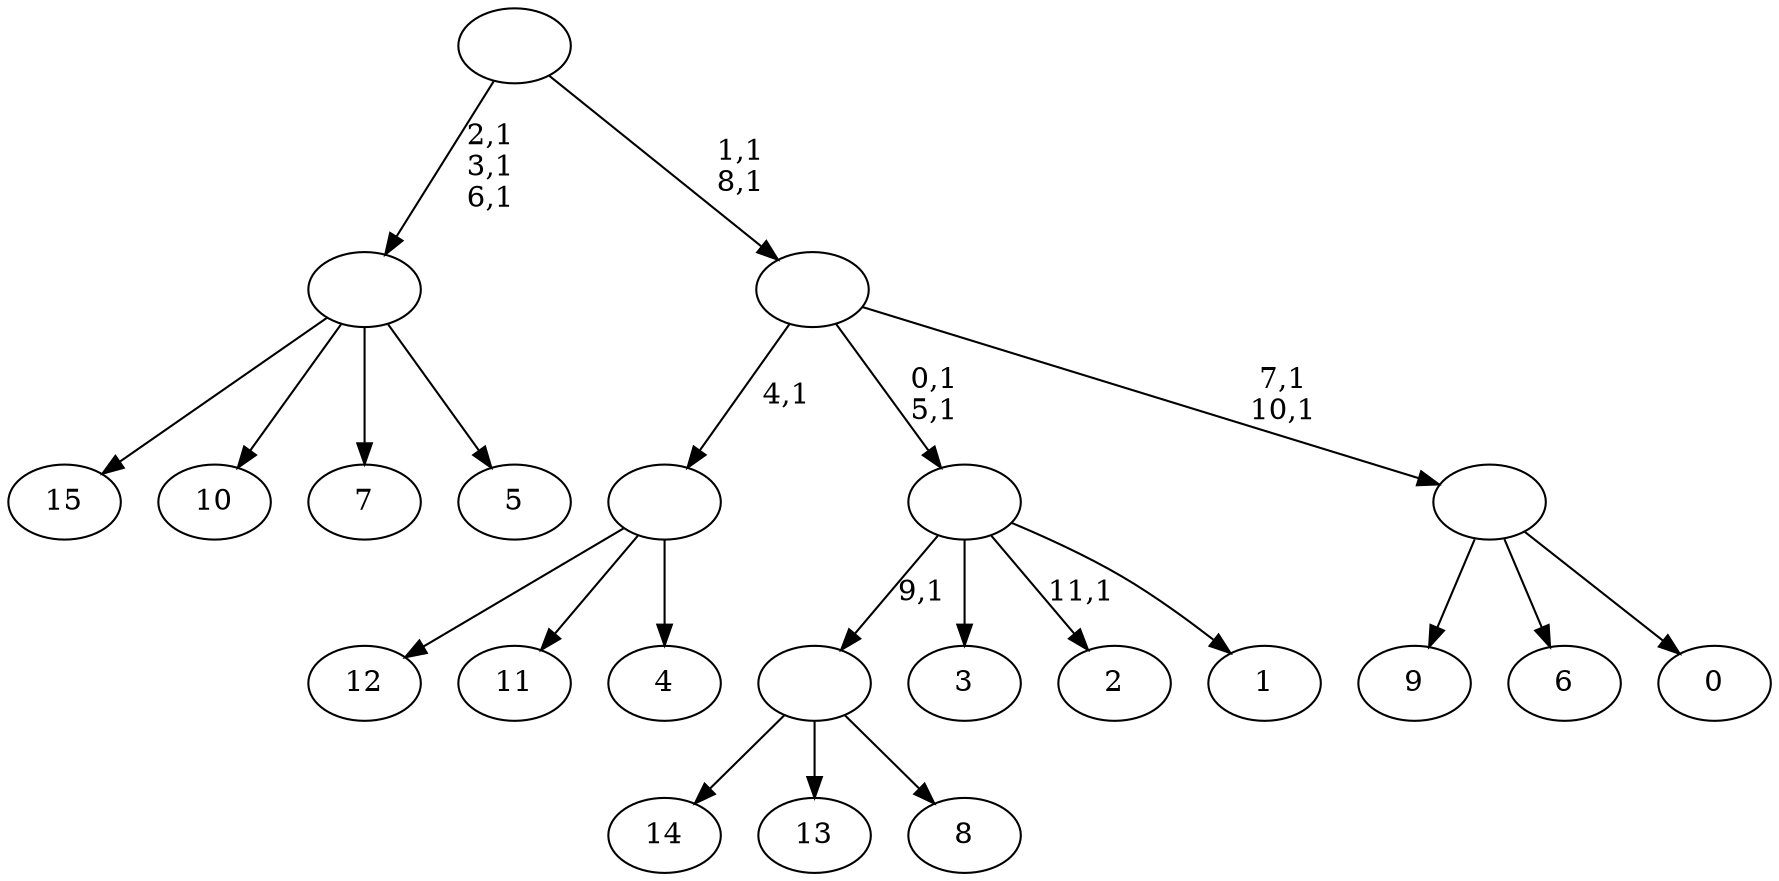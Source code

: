 digraph T {
	28 [label="15"]
	27 [label="14"]
	26 [label="13"]
	25 [label="12"]
	24 [label="11"]
	23 [label="10"]
	22 [label="9"]
	21 [label="8"]
	20 [label=""]
	19 [label="7"]
	18 [label="6"]
	17 [label="5"]
	16 [label=""]
	13 [label="4"]
	12 [label=""]
	11 [label="3"]
	10 [label="2"]
	8 [label="1"]
	7 [label=""]
	5 [label="0"]
	4 [label=""]
	2 [label=""]
	0 [label=""]
	20 -> 27 [label=""]
	20 -> 26 [label=""]
	20 -> 21 [label=""]
	16 -> 28 [label=""]
	16 -> 23 [label=""]
	16 -> 19 [label=""]
	16 -> 17 [label=""]
	12 -> 25 [label=""]
	12 -> 24 [label=""]
	12 -> 13 [label=""]
	7 -> 10 [label="11,1"]
	7 -> 20 [label="9,1"]
	7 -> 11 [label=""]
	7 -> 8 [label=""]
	4 -> 22 [label=""]
	4 -> 18 [label=""]
	4 -> 5 [label=""]
	2 -> 4 [label="7,1\n10,1"]
	2 -> 7 [label="0,1\n5,1"]
	2 -> 12 [label="4,1"]
	0 -> 2 [label="1,1\n8,1"]
	0 -> 16 [label="2,1\n3,1\n6,1"]
}
